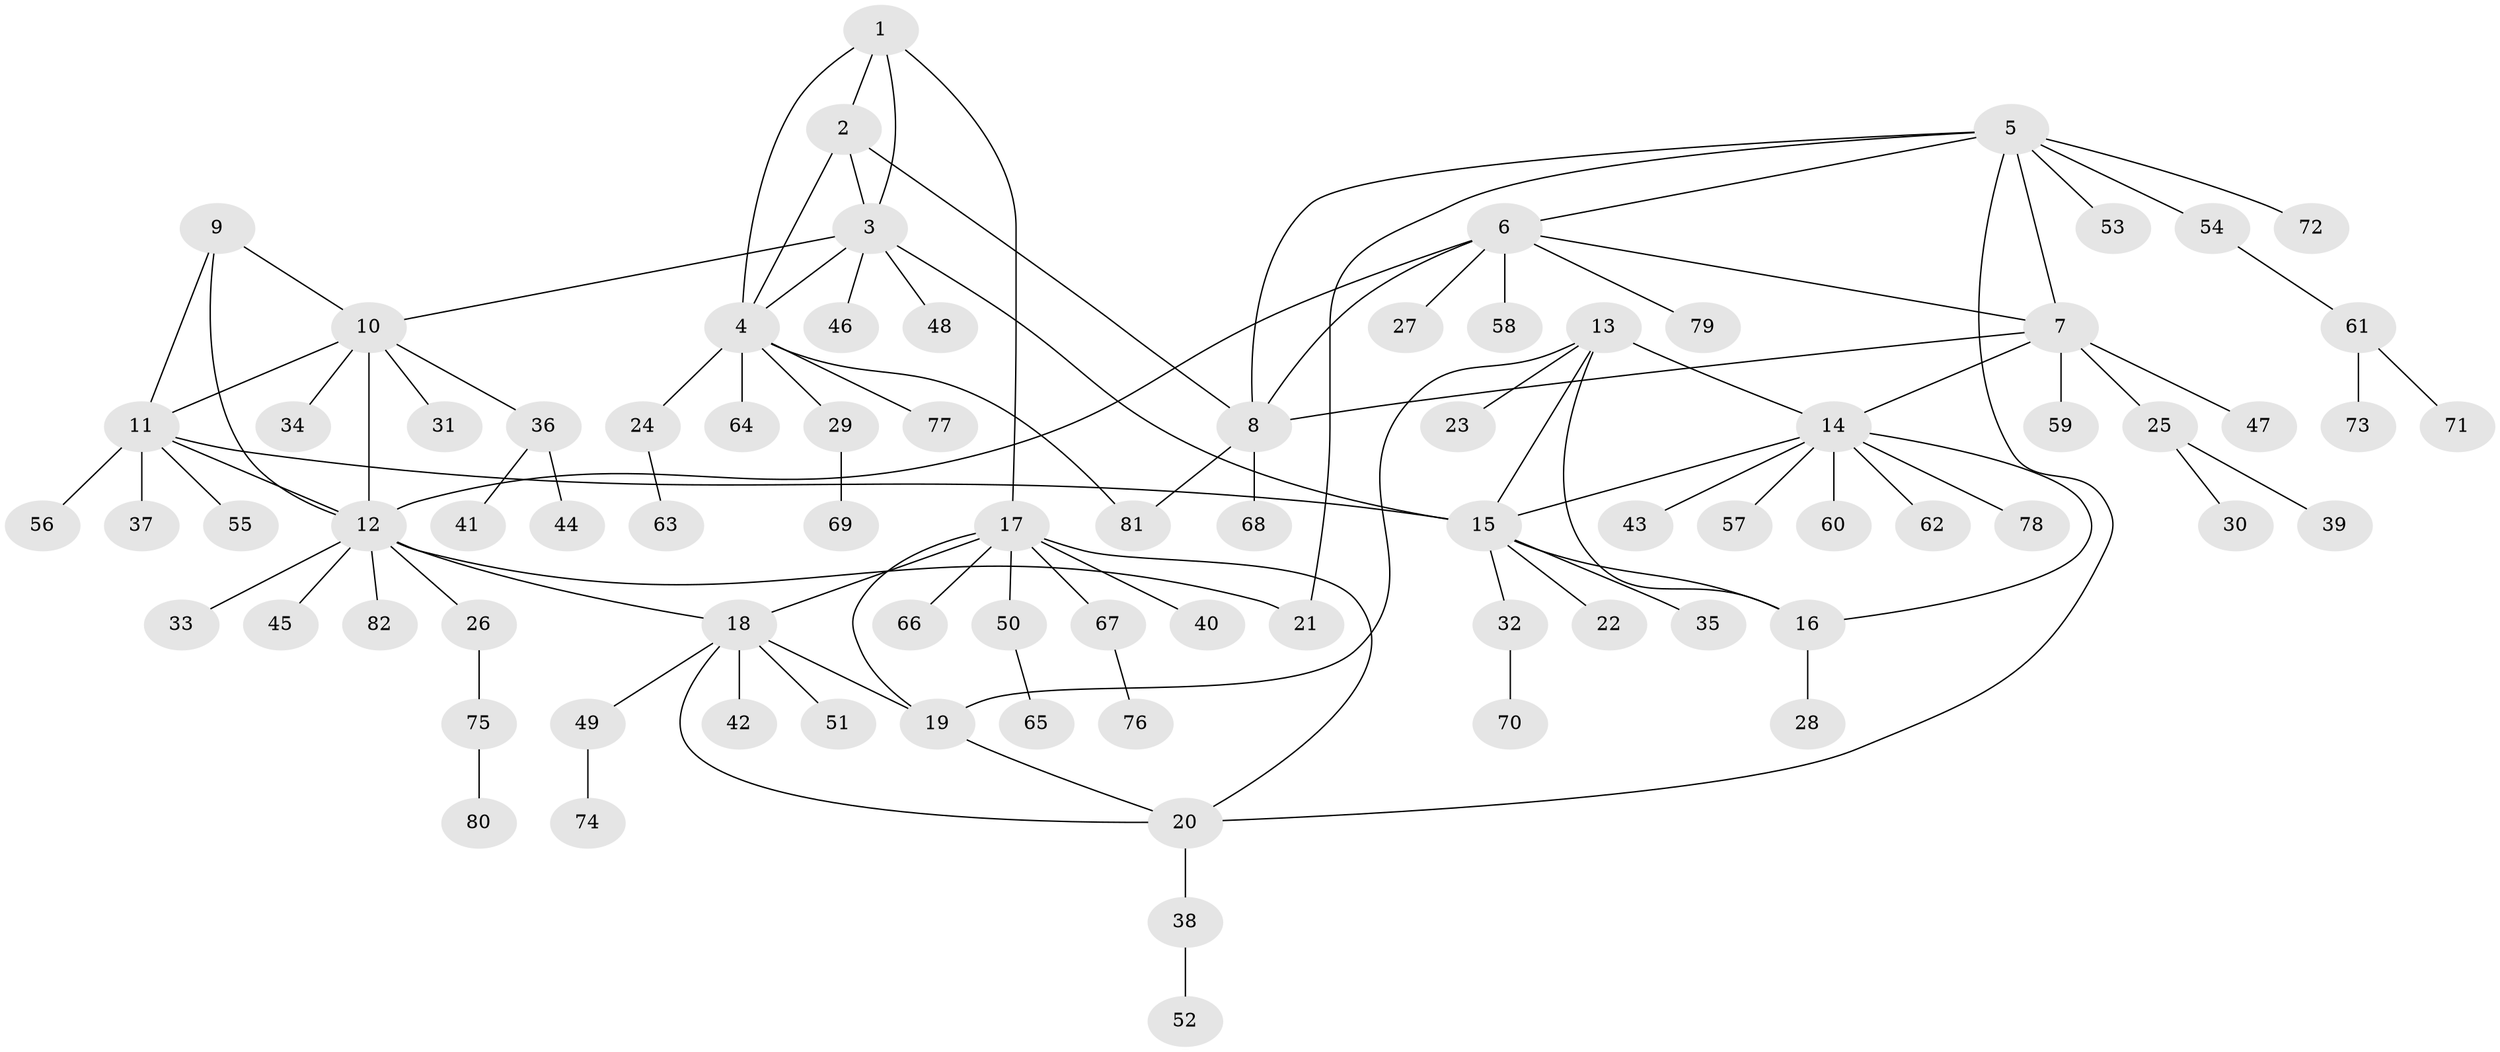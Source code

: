 // coarse degree distribution, {5: 0.12, 4: 0.06, 3: 0.02, 2: 0.14, 8: 0.04, 1: 0.52, 7: 0.02, 6: 0.08}
// Generated by graph-tools (version 1.1) at 2025/37/03/04/25 23:37:49]
// undirected, 82 vertices, 104 edges
graph export_dot {
  node [color=gray90,style=filled];
  1;
  2;
  3;
  4;
  5;
  6;
  7;
  8;
  9;
  10;
  11;
  12;
  13;
  14;
  15;
  16;
  17;
  18;
  19;
  20;
  21;
  22;
  23;
  24;
  25;
  26;
  27;
  28;
  29;
  30;
  31;
  32;
  33;
  34;
  35;
  36;
  37;
  38;
  39;
  40;
  41;
  42;
  43;
  44;
  45;
  46;
  47;
  48;
  49;
  50;
  51;
  52;
  53;
  54;
  55;
  56;
  57;
  58;
  59;
  60;
  61;
  62;
  63;
  64;
  65;
  66;
  67;
  68;
  69;
  70;
  71;
  72;
  73;
  74;
  75;
  76;
  77;
  78;
  79;
  80;
  81;
  82;
  1 -- 2;
  1 -- 3;
  1 -- 4;
  1 -- 17;
  2 -- 3;
  2 -- 4;
  2 -- 8;
  3 -- 4;
  3 -- 10;
  3 -- 15;
  3 -- 46;
  3 -- 48;
  4 -- 24;
  4 -- 29;
  4 -- 64;
  4 -- 77;
  4 -- 81;
  5 -- 6;
  5 -- 7;
  5 -- 8;
  5 -- 20;
  5 -- 21;
  5 -- 53;
  5 -- 54;
  5 -- 72;
  6 -- 7;
  6 -- 8;
  6 -- 12;
  6 -- 27;
  6 -- 58;
  6 -- 79;
  7 -- 8;
  7 -- 14;
  7 -- 25;
  7 -- 47;
  7 -- 59;
  8 -- 68;
  8 -- 81;
  9 -- 10;
  9 -- 11;
  9 -- 12;
  10 -- 11;
  10 -- 12;
  10 -- 31;
  10 -- 34;
  10 -- 36;
  11 -- 12;
  11 -- 15;
  11 -- 37;
  11 -- 55;
  11 -- 56;
  12 -- 18;
  12 -- 21;
  12 -- 26;
  12 -- 33;
  12 -- 45;
  12 -- 82;
  13 -- 14;
  13 -- 15;
  13 -- 16;
  13 -- 19;
  13 -- 23;
  14 -- 15;
  14 -- 16;
  14 -- 43;
  14 -- 57;
  14 -- 60;
  14 -- 62;
  14 -- 78;
  15 -- 16;
  15 -- 22;
  15 -- 32;
  15 -- 35;
  16 -- 28;
  17 -- 18;
  17 -- 19;
  17 -- 20;
  17 -- 40;
  17 -- 50;
  17 -- 66;
  17 -- 67;
  18 -- 19;
  18 -- 20;
  18 -- 42;
  18 -- 49;
  18 -- 51;
  19 -- 20;
  20 -- 38;
  24 -- 63;
  25 -- 30;
  25 -- 39;
  26 -- 75;
  29 -- 69;
  32 -- 70;
  36 -- 41;
  36 -- 44;
  38 -- 52;
  49 -- 74;
  50 -- 65;
  54 -- 61;
  61 -- 71;
  61 -- 73;
  67 -- 76;
  75 -- 80;
}

